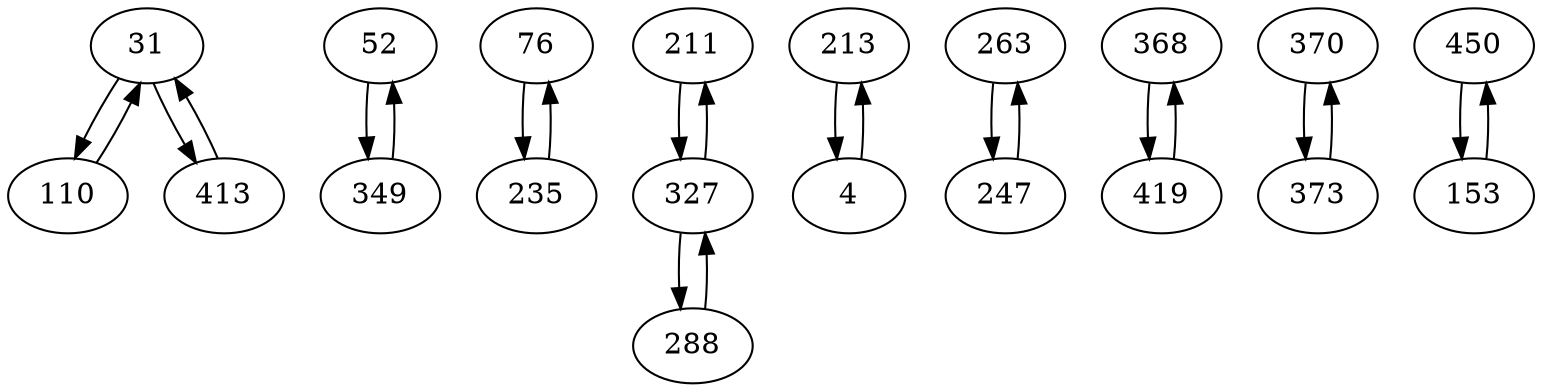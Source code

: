 digraph G {
31 -> 110;
52 -> 349;
76 -> 235;
110 -> 31;
211 -> 327;
213 -> 4;
235 -> 76;
263 -> 247;
288 -> 327;
327 -> 211;
349 -> 52;
368 -> 419;
370 -> 373;
413 -> 31;
450 -> 153;
4 -> 213;
31 -> 413;
153 -> 450;
247 -> 263;
327 -> 288;
373 -> 370;
419 -> 368;
}
